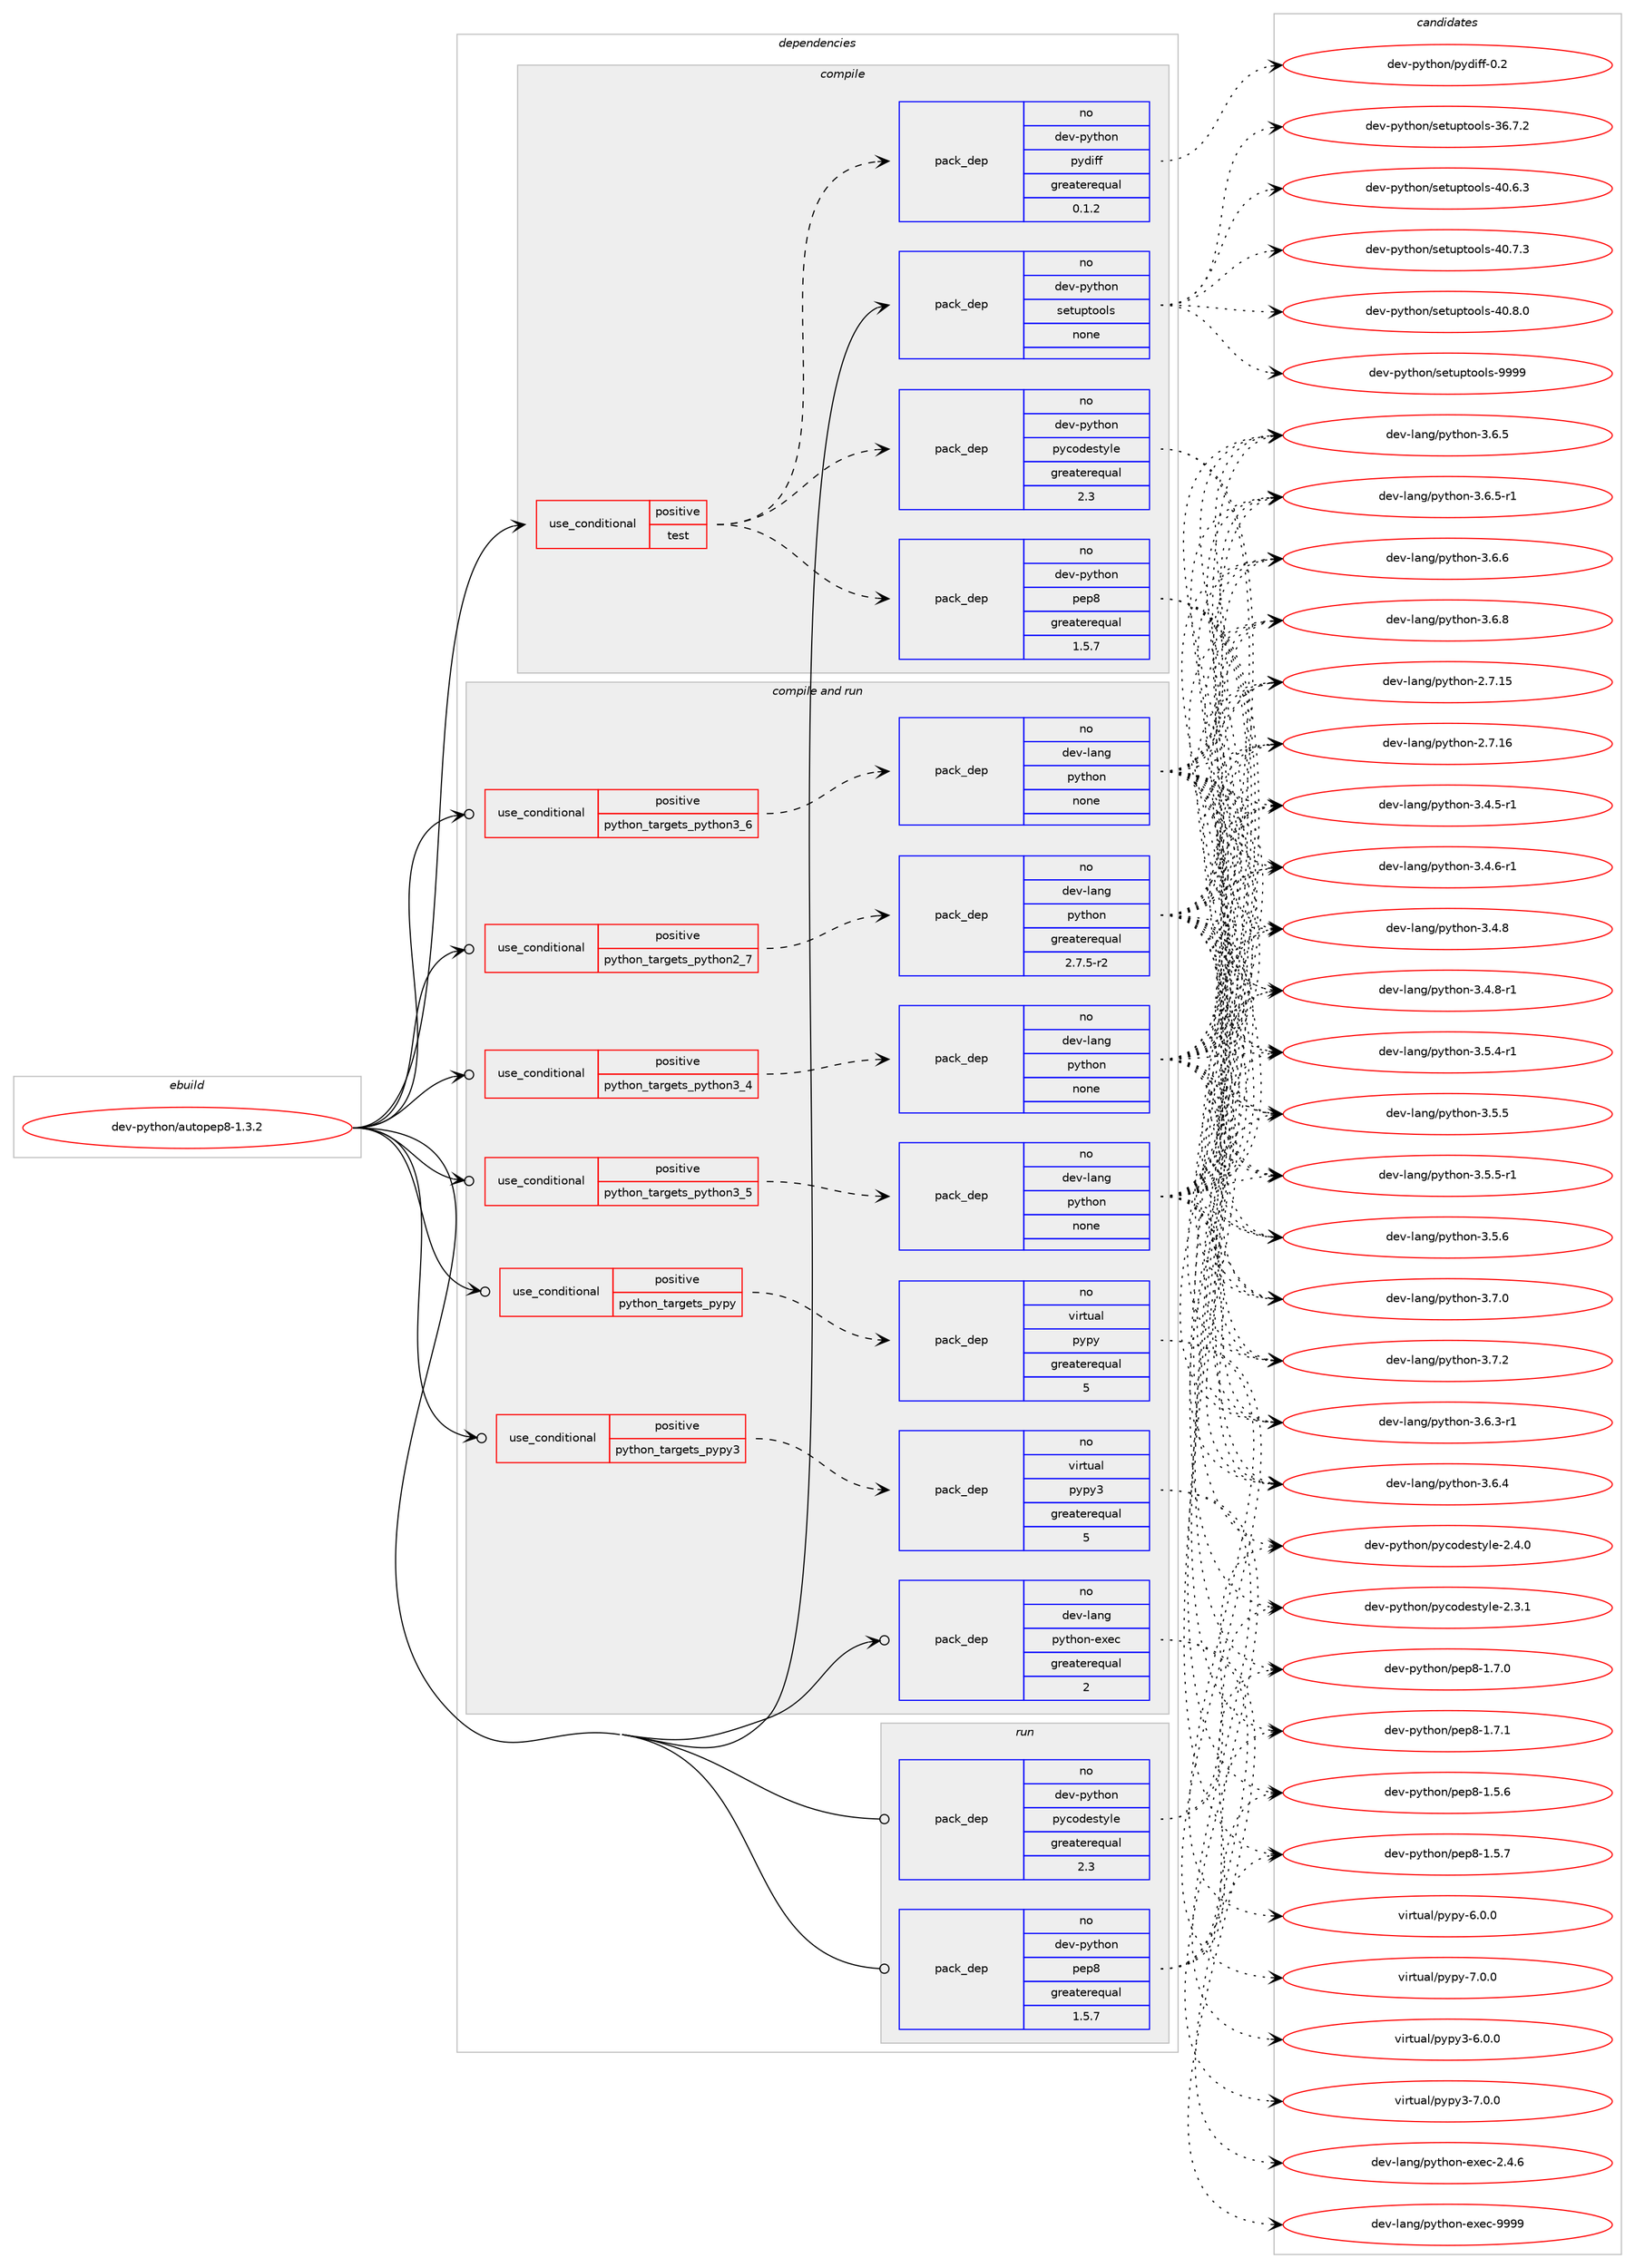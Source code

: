 digraph prolog {

# *************
# Graph options
# *************

newrank=true;
concentrate=true;
compound=true;
graph [rankdir=LR,fontname=Helvetica,fontsize=10,ranksep=1.5];#, ranksep=2.5, nodesep=0.2];
edge  [arrowhead=vee];
node  [fontname=Helvetica,fontsize=10];

# **********
# The ebuild
# **********

subgraph cluster_leftcol {
color=gray;
rank=same;
label=<<i>ebuild</i>>;
id [label="dev-python/autopep8-1.3.2", color=red, width=4, href="../dev-python/autopep8-1.3.2.svg"];
}

# ****************
# The dependencies
# ****************

subgraph cluster_midcol {
color=gray;
label=<<i>dependencies</i>>;
subgraph cluster_compile {
fillcolor="#eeeeee";
style=filled;
label=<<i>compile</i>>;
subgraph cond371313 {
dependency1399942 [label=<<TABLE BORDER="0" CELLBORDER="1" CELLSPACING="0" CELLPADDING="4"><TR><TD ROWSPAN="3" CELLPADDING="10">use_conditional</TD></TR><TR><TD>positive</TD></TR><TR><TD>test</TD></TR></TABLE>>, shape=none, color=red];
subgraph pack1005403 {
dependency1399943 [label=<<TABLE BORDER="0" CELLBORDER="1" CELLSPACING="0" CELLPADDING="4" WIDTH="220"><TR><TD ROWSPAN="6" CELLPADDING="30">pack_dep</TD></TR><TR><TD WIDTH="110">no</TD></TR><TR><TD>dev-python</TD></TR><TR><TD>pep8</TD></TR><TR><TD>greaterequal</TD></TR><TR><TD>1.5.7</TD></TR></TABLE>>, shape=none, color=blue];
}
dependency1399942:e -> dependency1399943:w [weight=20,style="dashed",arrowhead="vee"];
subgraph pack1005404 {
dependency1399944 [label=<<TABLE BORDER="0" CELLBORDER="1" CELLSPACING="0" CELLPADDING="4" WIDTH="220"><TR><TD ROWSPAN="6" CELLPADDING="30">pack_dep</TD></TR><TR><TD WIDTH="110">no</TD></TR><TR><TD>dev-python</TD></TR><TR><TD>pycodestyle</TD></TR><TR><TD>greaterequal</TD></TR><TR><TD>2.3</TD></TR></TABLE>>, shape=none, color=blue];
}
dependency1399942:e -> dependency1399944:w [weight=20,style="dashed",arrowhead="vee"];
subgraph pack1005405 {
dependency1399945 [label=<<TABLE BORDER="0" CELLBORDER="1" CELLSPACING="0" CELLPADDING="4" WIDTH="220"><TR><TD ROWSPAN="6" CELLPADDING="30">pack_dep</TD></TR><TR><TD WIDTH="110">no</TD></TR><TR><TD>dev-python</TD></TR><TR><TD>pydiff</TD></TR><TR><TD>greaterequal</TD></TR><TR><TD>0.1.2</TD></TR></TABLE>>, shape=none, color=blue];
}
dependency1399942:e -> dependency1399945:w [weight=20,style="dashed",arrowhead="vee"];
}
id:e -> dependency1399942:w [weight=20,style="solid",arrowhead="vee"];
subgraph pack1005406 {
dependency1399946 [label=<<TABLE BORDER="0" CELLBORDER="1" CELLSPACING="0" CELLPADDING="4" WIDTH="220"><TR><TD ROWSPAN="6" CELLPADDING="30">pack_dep</TD></TR><TR><TD WIDTH="110">no</TD></TR><TR><TD>dev-python</TD></TR><TR><TD>setuptools</TD></TR><TR><TD>none</TD></TR><TR><TD></TD></TR></TABLE>>, shape=none, color=blue];
}
id:e -> dependency1399946:w [weight=20,style="solid",arrowhead="vee"];
}
subgraph cluster_compileandrun {
fillcolor="#eeeeee";
style=filled;
label=<<i>compile and run</i>>;
subgraph cond371314 {
dependency1399947 [label=<<TABLE BORDER="0" CELLBORDER="1" CELLSPACING="0" CELLPADDING="4"><TR><TD ROWSPAN="3" CELLPADDING="10">use_conditional</TD></TR><TR><TD>positive</TD></TR><TR><TD>python_targets_pypy</TD></TR></TABLE>>, shape=none, color=red];
subgraph pack1005407 {
dependency1399948 [label=<<TABLE BORDER="0" CELLBORDER="1" CELLSPACING="0" CELLPADDING="4" WIDTH="220"><TR><TD ROWSPAN="6" CELLPADDING="30">pack_dep</TD></TR><TR><TD WIDTH="110">no</TD></TR><TR><TD>virtual</TD></TR><TR><TD>pypy</TD></TR><TR><TD>greaterequal</TD></TR><TR><TD>5</TD></TR></TABLE>>, shape=none, color=blue];
}
dependency1399947:e -> dependency1399948:w [weight=20,style="dashed",arrowhead="vee"];
}
id:e -> dependency1399947:w [weight=20,style="solid",arrowhead="odotvee"];
subgraph cond371315 {
dependency1399949 [label=<<TABLE BORDER="0" CELLBORDER="1" CELLSPACING="0" CELLPADDING="4"><TR><TD ROWSPAN="3" CELLPADDING="10">use_conditional</TD></TR><TR><TD>positive</TD></TR><TR><TD>python_targets_pypy3</TD></TR></TABLE>>, shape=none, color=red];
subgraph pack1005408 {
dependency1399950 [label=<<TABLE BORDER="0" CELLBORDER="1" CELLSPACING="0" CELLPADDING="4" WIDTH="220"><TR><TD ROWSPAN="6" CELLPADDING="30">pack_dep</TD></TR><TR><TD WIDTH="110">no</TD></TR><TR><TD>virtual</TD></TR><TR><TD>pypy3</TD></TR><TR><TD>greaterequal</TD></TR><TR><TD>5</TD></TR></TABLE>>, shape=none, color=blue];
}
dependency1399949:e -> dependency1399950:w [weight=20,style="dashed",arrowhead="vee"];
}
id:e -> dependency1399949:w [weight=20,style="solid",arrowhead="odotvee"];
subgraph cond371316 {
dependency1399951 [label=<<TABLE BORDER="0" CELLBORDER="1" CELLSPACING="0" CELLPADDING="4"><TR><TD ROWSPAN="3" CELLPADDING="10">use_conditional</TD></TR><TR><TD>positive</TD></TR><TR><TD>python_targets_python2_7</TD></TR></TABLE>>, shape=none, color=red];
subgraph pack1005409 {
dependency1399952 [label=<<TABLE BORDER="0" CELLBORDER="1" CELLSPACING="0" CELLPADDING="4" WIDTH="220"><TR><TD ROWSPAN="6" CELLPADDING="30">pack_dep</TD></TR><TR><TD WIDTH="110">no</TD></TR><TR><TD>dev-lang</TD></TR><TR><TD>python</TD></TR><TR><TD>greaterequal</TD></TR><TR><TD>2.7.5-r2</TD></TR></TABLE>>, shape=none, color=blue];
}
dependency1399951:e -> dependency1399952:w [weight=20,style="dashed",arrowhead="vee"];
}
id:e -> dependency1399951:w [weight=20,style="solid",arrowhead="odotvee"];
subgraph cond371317 {
dependency1399953 [label=<<TABLE BORDER="0" CELLBORDER="1" CELLSPACING="0" CELLPADDING="4"><TR><TD ROWSPAN="3" CELLPADDING="10">use_conditional</TD></TR><TR><TD>positive</TD></TR><TR><TD>python_targets_python3_4</TD></TR></TABLE>>, shape=none, color=red];
subgraph pack1005410 {
dependency1399954 [label=<<TABLE BORDER="0" CELLBORDER="1" CELLSPACING="0" CELLPADDING="4" WIDTH="220"><TR><TD ROWSPAN="6" CELLPADDING="30">pack_dep</TD></TR><TR><TD WIDTH="110">no</TD></TR><TR><TD>dev-lang</TD></TR><TR><TD>python</TD></TR><TR><TD>none</TD></TR><TR><TD></TD></TR></TABLE>>, shape=none, color=blue];
}
dependency1399953:e -> dependency1399954:w [weight=20,style="dashed",arrowhead="vee"];
}
id:e -> dependency1399953:w [weight=20,style="solid",arrowhead="odotvee"];
subgraph cond371318 {
dependency1399955 [label=<<TABLE BORDER="0" CELLBORDER="1" CELLSPACING="0" CELLPADDING="4"><TR><TD ROWSPAN="3" CELLPADDING="10">use_conditional</TD></TR><TR><TD>positive</TD></TR><TR><TD>python_targets_python3_5</TD></TR></TABLE>>, shape=none, color=red];
subgraph pack1005411 {
dependency1399956 [label=<<TABLE BORDER="0" CELLBORDER="1" CELLSPACING="0" CELLPADDING="4" WIDTH="220"><TR><TD ROWSPAN="6" CELLPADDING="30">pack_dep</TD></TR><TR><TD WIDTH="110">no</TD></TR><TR><TD>dev-lang</TD></TR><TR><TD>python</TD></TR><TR><TD>none</TD></TR><TR><TD></TD></TR></TABLE>>, shape=none, color=blue];
}
dependency1399955:e -> dependency1399956:w [weight=20,style="dashed",arrowhead="vee"];
}
id:e -> dependency1399955:w [weight=20,style="solid",arrowhead="odotvee"];
subgraph cond371319 {
dependency1399957 [label=<<TABLE BORDER="0" CELLBORDER="1" CELLSPACING="0" CELLPADDING="4"><TR><TD ROWSPAN="3" CELLPADDING="10">use_conditional</TD></TR><TR><TD>positive</TD></TR><TR><TD>python_targets_python3_6</TD></TR></TABLE>>, shape=none, color=red];
subgraph pack1005412 {
dependency1399958 [label=<<TABLE BORDER="0" CELLBORDER="1" CELLSPACING="0" CELLPADDING="4" WIDTH="220"><TR><TD ROWSPAN="6" CELLPADDING="30">pack_dep</TD></TR><TR><TD WIDTH="110">no</TD></TR><TR><TD>dev-lang</TD></TR><TR><TD>python</TD></TR><TR><TD>none</TD></TR><TR><TD></TD></TR></TABLE>>, shape=none, color=blue];
}
dependency1399957:e -> dependency1399958:w [weight=20,style="dashed",arrowhead="vee"];
}
id:e -> dependency1399957:w [weight=20,style="solid",arrowhead="odotvee"];
subgraph pack1005413 {
dependency1399959 [label=<<TABLE BORDER="0" CELLBORDER="1" CELLSPACING="0" CELLPADDING="4" WIDTH="220"><TR><TD ROWSPAN="6" CELLPADDING="30">pack_dep</TD></TR><TR><TD WIDTH="110">no</TD></TR><TR><TD>dev-lang</TD></TR><TR><TD>python-exec</TD></TR><TR><TD>greaterequal</TD></TR><TR><TD>2</TD></TR></TABLE>>, shape=none, color=blue];
}
id:e -> dependency1399959:w [weight=20,style="solid",arrowhead="odotvee"];
}
subgraph cluster_run {
fillcolor="#eeeeee";
style=filled;
label=<<i>run</i>>;
subgraph pack1005414 {
dependency1399960 [label=<<TABLE BORDER="0" CELLBORDER="1" CELLSPACING="0" CELLPADDING="4" WIDTH="220"><TR><TD ROWSPAN="6" CELLPADDING="30">pack_dep</TD></TR><TR><TD WIDTH="110">no</TD></TR><TR><TD>dev-python</TD></TR><TR><TD>pep8</TD></TR><TR><TD>greaterequal</TD></TR><TR><TD>1.5.7</TD></TR></TABLE>>, shape=none, color=blue];
}
id:e -> dependency1399960:w [weight=20,style="solid",arrowhead="odot"];
subgraph pack1005415 {
dependency1399961 [label=<<TABLE BORDER="0" CELLBORDER="1" CELLSPACING="0" CELLPADDING="4" WIDTH="220"><TR><TD ROWSPAN="6" CELLPADDING="30">pack_dep</TD></TR><TR><TD WIDTH="110">no</TD></TR><TR><TD>dev-python</TD></TR><TR><TD>pycodestyle</TD></TR><TR><TD>greaterequal</TD></TR><TR><TD>2.3</TD></TR></TABLE>>, shape=none, color=blue];
}
id:e -> dependency1399961:w [weight=20,style="solid",arrowhead="odot"];
}
}

# **************
# The candidates
# **************

subgraph cluster_choices {
rank=same;
color=gray;
label=<<i>candidates</i>>;

subgraph choice1005403 {
color=black;
nodesep=1;
choice100101118451121211161041111104711210111256454946534654 [label="dev-python/pep8-1.5.6", color=red, width=4,href="../dev-python/pep8-1.5.6.svg"];
choice100101118451121211161041111104711210111256454946534655 [label="dev-python/pep8-1.5.7", color=red, width=4,href="../dev-python/pep8-1.5.7.svg"];
choice100101118451121211161041111104711210111256454946554648 [label="dev-python/pep8-1.7.0", color=red, width=4,href="../dev-python/pep8-1.7.0.svg"];
choice100101118451121211161041111104711210111256454946554649 [label="dev-python/pep8-1.7.1", color=red, width=4,href="../dev-python/pep8-1.7.1.svg"];
dependency1399943:e -> choice100101118451121211161041111104711210111256454946534654:w [style=dotted,weight="100"];
dependency1399943:e -> choice100101118451121211161041111104711210111256454946534655:w [style=dotted,weight="100"];
dependency1399943:e -> choice100101118451121211161041111104711210111256454946554648:w [style=dotted,weight="100"];
dependency1399943:e -> choice100101118451121211161041111104711210111256454946554649:w [style=dotted,weight="100"];
}
subgraph choice1005404 {
color=black;
nodesep=1;
choice100101118451121211161041111104711212199111100101115116121108101455046514649 [label="dev-python/pycodestyle-2.3.1", color=red, width=4,href="../dev-python/pycodestyle-2.3.1.svg"];
choice100101118451121211161041111104711212199111100101115116121108101455046524648 [label="dev-python/pycodestyle-2.4.0", color=red, width=4,href="../dev-python/pycodestyle-2.4.0.svg"];
dependency1399944:e -> choice100101118451121211161041111104711212199111100101115116121108101455046514649:w [style=dotted,weight="100"];
dependency1399944:e -> choice100101118451121211161041111104711212199111100101115116121108101455046524648:w [style=dotted,weight="100"];
}
subgraph choice1005405 {
color=black;
nodesep=1;
choice100101118451121211161041111104711212110010510210245484650 [label="dev-python/pydiff-0.2", color=red, width=4,href="../dev-python/pydiff-0.2.svg"];
dependency1399945:e -> choice100101118451121211161041111104711212110010510210245484650:w [style=dotted,weight="100"];
}
subgraph choice1005406 {
color=black;
nodesep=1;
choice100101118451121211161041111104711510111611711211611111110811545515446554650 [label="dev-python/setuptools-36.7.2", color=red, width=4,href="../dev-python/setuptools-36.7.2.svg"];
choice100101118451121211161041111104711510111611711211611111110811545524846544651 [label="dev-python/setuptools-40.6.3", color=red, width=4,href="../dev-python/setuptools-40.6.3.svg"];
choice100101118451121211161041111104711510111611711211611111110811545524846554651 [label="dev-python/setuptools-40.7.3", color=red, width=4,href="../dev-python/setuptools-40.7.3.svg"];
choice100101118451121211161041111104711510111611711211611111110811545524846564648 [label="dev-python/setuptools-40.8.0", color=red, width=4,href="../dev-python/setuptools-40.8.0.svg"];
choice10010111845112121116104111110471151011161171121161111111081154557575757 [label="dev-python/setuptools-9999", color=red, width=4,href="../dev-python/setuptools-9999.svg"];
dependency1399946:e -> choice100101118451121211161041111104711510111611711211611111110811545515446554650:w [style=dotted,weight="100"];
dependency1399946:e -> choice100101118451121211161041111104711510111611711211611111110811545524846544651:w [style=dotted,weight="100"];
dependency1399946:e -> choice100101118451121211161041111104711510111611711211611111110811545524846554651:w [style=dotted,weight="100"];
dependency1399946:e -> choice100101118451121211161041111104711510111611711211611111110811545524846564648:w [style=dotted,weight="100"];
dependency1399946:e -> choice10010111845112121116104111110471151011161171121161111111081154557575757:w [style=dotted,weight="100"];
}
subgraph choice1005407 {
color=black;
nodesep=1;
choice1181051141161179710847112121112121455446484648 [label="virtual/pypy-6.0.0", color=red, width=4,href="../virtual/pypy-6.0.0.svg"];
choice1181051141161179710847112121112121455546484648 [label="virtual/pypy-7.0.0", color=red, width=4,href="../virtual/pypy-7.0.0.svg"];
dependency1399948:e -> choice1181051141161179710847112121112121455446484648:w [style=dotted,weight="100"];
dependency1399948:e -> choice1181051141161179710847112121112121455546484648:w [style=dotted,weight="100"];
}
subgraph choice1005408 {
color=black;
nodesep=1;
choice118105114116117971084711212111212151455446484648 [label="virtual/pypy3-6.0.0", color=red, width=4,href="../virtual/pypy3-6.0.0.svg"];
choice118105114116117971084711212111212151455546484648 [label="virtual/pypy3-7.0.0", color=red, width=4,href="../virtual/pypy3-7.0.0.svg"];
dependency1399950:e -> choice118105114116117971084711212111212151455446484648:w [style=dotted,weight="100"];
dependency1399950:e -> choice118105114116117971084711212111212151455546484648:w [style=dotted,weight="100"];
}
subgraph choice1005409 {
color=black;
nodesep=1;
choice10010111845108971101034711212111610411111045504655464953 [label="dev-lang/python-2.7.15", color=red, width=4,href="../dev-lang/python-2.7.15.svg"];
choice10010111845108971101034711212111610411111045504655464954 [label="dev-lang/python-2.7.16", color=red, width=4,href="../dev-lang/python-2.7.16.svg"];
choice1001011184510897110103471121211161041111104551465246534511449 [label="dev-lang/python-3.4.5-r1", color=red, width=4,href="../dev-lang/python-3.4.5-r1.svg"];
choice1001011184510897110103471121211161041111104551465246544511449 [label="dev-lang/python-3.4.6-r1", color=red, width=4,href="../dev-lang/python-3.4.6-r1.svg"];
choice100101118451089711010347112121116104111110455146524656 [label="dev-lang/python-3.4.8", color=red, width=4,href="../dev-lang/python-3.4.8.svg"];
choice1001011184510897110103471121211161041111104551465246564511449 [label="dev-lang/python-3.4.8-r1", color=red, width=4,href="../dev-lang/python-3.4.8-r1.svg"];
choice1001011184510897110103471121211161041111104551465346524511449 [label="dev-lang/python-3.5.4-r1", color=red, width=4,href="../dev-lang/python-3.5.4-r1.svg"];
choice100101118451089711010347112121116104111110455146534653 [label="dev-lang/python-3.5.5", color=red, width=4,href="../dev-lang/python-3.5.5.svg"];
choice1001011184510897110103471121211161041111104551465346534511449 [label="dev-lang/python-3.5.5-r1", color=red, width=4,href="../dev-lang/python-3.5.5-r1.svg"];
choice100101118451089711010347112121116104111110455146534654 [label="dev-lang/python-3.5.6", color=red, width=4,href="../dev-lang/python-3.5.6.svg"];
choice1001011184510897110103471121211161041111104551465446514511449 [label="dev-lang/python-3.6.3-r1", color=red, width=4,href="../dev-lang/python-3.6.3-r1.svg"];
choice100101118451089711010347112121116104111110455146544652 [label="dev-lang/python-3.6.4", color=red, width=4,href="../dev-lang/python-3.6.4.svg"];
choice100101118451089711010347112121116104111110455146544653 [label="dev-lang/python-3.6.5", color=red, width=4,href="../dev-lang/python-3.6.5.svg"];
choice1001011184510897110103471121211161041111104551465446534511449 [label="dev-lang/python-3.6.5-r1", color=red, width=4,href="../dev-lang/python-3.6.5-r1.svg"];
choice100101118451089711010347112121116104111110455146544654 [label="dev-lang/python-3.6.6", color=red, width=4,href="../dev-lang/python-3.6.6.svg"];
choice100101118451089711010347112121116104111110455146544656 [label="dev-lang/python-3.6.8", color=red, width=4,href="../dev-lang/python-3.6.8.svg"];
choice100101118451089711010347112121116104111110455146554648 [label="dev-lang/python-3.7.0", color=red, width=4,href="../dev-lang/python-3.7.0.svg"];
choice100101118451089711010347112121116104111110455146554650 [label="dev-lang/python-3.7.2", color=red, width=4,href="../dev-lang/python-3.7.2.svg"];
dependency1399952:e -> choice10010111845108971101034711212111610411111045504655464953:w [style=dotted,weight="100"];
dependency1399952:e -> choice10010111845108971101034711212111610411111045504655464954:w [style=dotted,weight="100"];
dependency1399952:e -> choice1001011184510897110103471121211161041111104551465246534511449:w [style=dotted,weight="100"];
dependency1399952:e -> choice1001011184510897110103471121211161041111104551465246544511449:w [style=dotted,weight="100"];
dependency1399952:e -> choice100101118451089711010347112121116104111110455146524656:w [style=dotted,weight="100"];
dependency1399952:e -> choice1001011184510897110103471121211161041111104551465246564511449:w [style=dotted,weight="100"];
dependency1399952:e -> choice1001011184510897110103471121211161041111104551465346524511449:w [style=dotted,weight="100"];
dependency1399952:e -> choice100101118451089711010347112121116104111110455146534653:w [style=dotted,weight="100"];
dependency1399952:e -> choice1001011184510897110103471121211161041111104551465346534511449:w [style=dotted,weight="100"];
dependency1399952:e -> choice100101118451089711010347112121116104111110455146534654:w [style=dotted,weight="100"];
dependency1399952:e -> choice1001011184510897110103471121211161041111104551465446514511449:w [style=dotted,weight="100"];
dependency1399952:e -> choice100101118451089711010347112121116104111110455146544652:w [style=dotted,weight="100"];
dependency1399952:e -> choice100101118451089711010347112121116104111110455146544653:w [style=dotted,weight="100"];
dependency1399952:e -> choice1001011184510897110103471121211161041111104551465446534511449:w [style=dotted,weight="100"];
dependency1399952:e -> choice100101118451089711010347112121116104111110455146544654:w [style=dotted,weight="100"];
dependency1399952:e -> choice100101118451089711010347112121116104111110455146544656:w [style=dotted,weight="100"];
dependency1399952:e -> choice100101118451089711010347112121116104111110455146554648:w [style=dotted,weight="100"];
dependency1399952:e -> choice100101118451089711010347112121116104111110455146554650:w [style=dotted,weight="100"];
}
subgraph choice1005410 {
color=black;
nodesep=1;
choice10010111845108971101034711212111610411111045504655464953 [label="dev-lang/python-2.7.15", color=red, width=4,href="../dev-lang/python-2.7.15.svg"];
choice10010111845108971101034711212111610411111045504655464954 [label="dev-lang/python-2.7.16", color=red, width=4,href="../dev-lang/python-2.7.16.svg"];
choice1001011184510897110103471121211161041111104551465246534511449 [label="dev-lang/python-3.4.5-r1", color=red, width=4,href="../dev-lang/python-3.4.5-r1.svg"];
choice1001011184510897110103471121211161041111104551465246544511449 [label="dev-lang/python-3.4.6-r1", color=red, width=4,href="../dev-lang/python-3.4.6-r1.svg"];
choice100101118451089711010347112121116104111110455146524656 [label="dev-lang/python-3.4.8", color=red, width=4,href="../dev-lang/python-3.4.8.svg"];
choice1001011184510897110103471121211161041111104551465246564511449 [label="dev-lang/python-3.4.8-r1", color=red, width=4,href="../dev-lang/python-3.4.8-r1.svg"];
choice1001011184510897110103471121211161041111104551465346524511449 [label="dev-lang/python-3.5.4-r1", color=red, width=4,href="../dev-lang/python-3.5.4-r1.svg"];
choice100101118451089711010347112121116104111110455146534653 [label="dev-lang/python-3.5.5", color=red, width=4,href="../dev-lang/python-3.5.5.svg"];
choice1001011184510897110103471121211161041111104551465346534511449 [label="dev-lang/python-3.5.5-r1", color=red, width=4,href="../dev-lang/python-3.5.5-r1.svg"];
choice100101118451089711010347112121116104111110455146534654 [label="dev-lang/python-3.5.6", color=red, width=4,href="../dev-lang/python-3.5.6.svg"];
choice1001011184510897110103471121211161041111104551465446514511449 [label="dev-lang/python-3.6.3-r1", color=red, width=4,href="../dev-lang/python-3.6.3-r1.svg"];
choice100101118451089711010347112121116104111110455146544652 [label="dev-lang/python-3.6.4", color=red, width=4,href="../dev-lang/python-3.6.4.svg"];
choice100101118451089711010347112121116104111110455146544653 [label="dev-lang/python-3.6.5", color=red, width=4,href="../dev-lang/python-3.6.5.svg"];
choice1001011184510897110103471121211161041111104551465446534511449 [label="dev-lang/python-3.6.5-r1", color=red, width=4,href="../dev-lang/python-3.6.5-r1.svg"];
choice100101118451089711010347112121116104111110455146544654 [label="dev-lang/python-3.6.6", color=red, width=4,href="../dev-lang/python-3.6.6.svg"];
choice100101118451089711010347112121116104111110455146544656 [label="dev-lang/python-3.6.8", color=red, width=4,href="../dev-lang/python-3.6.8.svg"];
choice100101118451089711010347112121116104111110455146554648 [label="dev-lang/python-3.7.0", color=red, width=4,href="../dev-lang/python-3.7.0.svg"];
choice100101118451089711010347112121116104111110455146554650 [label="dev-lang/python-3.7.2", color=red, width=4,href="../dev-lang/python-3.7.2.svg"];
dependency1399954:e -> choice10010111845108971101034711212111610411111045504655464953:w [style=dotted,weight="100"];
dependency1399954:e -> choice10010111845108971101034711212111610411111045504655464954:w [style=dotted,weight="100"];
dependency1399954:e -> choice1001011184510897110103471121211161041111104551465246534511449:w [style=dotted,weight="100"];
dependency1399954:e -> choice1001011184510897110103471121211161041111104551465246544511449:w [style=dotted,weight="100"];
dependency1399954:e -> choice100101118451089711010347112121116104111110455146524656:w [style=dotted,weight="100"];
dependency1399954:e -> choice1001011184510897110103471121211161041111104551465246564511449:w [style=dotted,weight="100"];
dependency1399954:e -> choice1001011184510897110103471121211161041111104551465346524511449:w [style=dotted,weight="100"];
dependency1399954:e -> choice100101118451089711010347112121116104111110455146534653:w [style=dotted,weight="100"];
dependency1399954:e -> choice1001011184510897110103471121211161041111104551465346534511449:w [style=dotted,weight="100"];
dependency1399954:e -> choice100101118451089711010347112121116104111110455146534654:w [style=dotted,weight="100"];
dependency1399954:e -> choice1001011184510897110103471121211161041111104551465446514511449:w [style=dotted,weight="100"];
dependency1399954:e -> choice100101118451089711010347112121116104111110455146544652:w [style=dotted,weight="100"];
dependency1399954:e -> choice100101118451089711010347112121116104111110455146544653:w [style=dotted,weight="100"];
dependency1399954:e -> choice1001011184510897110103471121211161041111104551465446534511449:w [style=dotted,weight="100"];
dependency1399954:e -> choice100101118451089711010347112121116104111110455146544654:w [style=dotted,weight="100"];
dependency1399954:e -> choice100101118451089711010347112121116104111110455146544656:w [style=dotted,weight="100"];
dependency1399954:e -> choice100101118451089711010347112121116104111110455146554648:w [style=dotted,weight="100"];
dependency1399954:e -> choice100101118451089711010347112121116104111110455146554650:w [style=dotted,weight="100"];
}
subgraph choice1005411 {
color=black;
nodesep=1;
choice10010111845108971101034711212111610411111045504655464953 [label="dev-lang/python-2.7.15", color=red, width=4,href="../dev-lang/python-2.7.15.svg"];
choice10010111845108971101034711212111610411111045504655464954 [label="dev-lang/python-2.7.16", color=red, width=4,href="../dev-lang/python-2.7.16.svg"];
choice1001011184510897110103471121211161041111104551465246534511449 [label="dev-lang/python-3.4.5-r1", color=red, width=4,href="../dev-lang/python-3.4.5-r1.svg"];
choice1001011184510897110103471121211161041111104551465246544511449 [label="dev-lang/python-3.4.6-r1", color=red, width=4,href="../dev-lang/python-3.4.6-r1.svg"];
choice100101118451089711010347112121116104111110455146524656 [label="dev-lang/python-3.4.8", color=red, width=4,href="../dev-lang/python-3.4.8.svg"];
choice1001011184510897110103471121211161041111104551465246564511449 [label="dev-lang/python-3.4.8-r1", color=red, width=4,href="../dev-lang/python-3.4.8-r1.svg"];
choice1001011184510897110103471121211161041111104551465346524511449 [label="dev-lang/python-3.5.4-r1", color=red, width=4,href="../dev-lang/python-3.5.4-r1.svg"];
choice100101118451089711010347112121116104111110455146534653 [label="dev-lang/python-3.5.5", color=red, width=4,href="../dev-lang/python-3.5.5.svg"];
choice1001011184510897110103471121211161041111104551465346534511449 [label="dev-lang/python-3.5.5-r1", color=red, width=4,href="../dev-lang/python-3.5.5-r1.svg"];
choice100101118451089711010347112121116104111110455146534654 [label="dev-lang/python-3.5.6", color=red, width=4,href="../dev-lang/python-3.5.6.svg"];
choice1001011184510897110103471121211161041111104551465446514511449 [label="dev-lang/python-3.6.3-r1", color=red, width=4,href="../dev-lang/python-3.6.3-r1.svg"];
choice100101118451089711010347112121116104111110455146544652 [label="dev-lang/python-3.6.4", color=red, width=4,href="../dev-lang/python-3.6.4.svg"];
choice100101118451089711010347112121116104111110455146544653 [label="dev-lang/python-3.6.5", color=red, width=4,href="../dev-lang/python-3.6.5.svg"];
choice1001011184510897110103471121211161041111104551465446534511449 [label="dev-lang/python-3.6.5-r1", color=red, width=4,href="../dev-lang/python-3.6.5-r1.svg"];
choice100101118451089711010347112121116104111110455146544654 [label="dev-lang/python-3.6.6", color=red, width=4,href="../dev-lang/python-3.6.6.svg"];
choice100101118451089711010347112121116104111110455146544656 [label="dev-lang/python-3.6.8", color=red, width=4,href="../dev-lang/python-3.6.8.svg"];
choice100101118451089711010347112121116104111110455146554648 [label="dev-lang/python-3.7.0", color=red, width=4,href="../dev-lang/python-3.7.0.svg"];
choice100101118451089711010347112121116104111110455146554650 [label="dev-lang/python-3.7.2", color=red, width=4,href="../dev-lang/python-3.7.2.svg"];
dependency1399956:e -> choice10010111845108971101034711212111610411111045504655464953:w [style=dotted,weight="100"];
dependency1399956:e -> choice10010111845108971101034711212111610411111045504655464954:w [style=dotted,weight="100"];
dependency1399956:e -> choice1001011184510897110103471121211161041111104551465246534511449:w [style=dotted,weight="100"];
dependency1399956:e -> choice1001011184510897110103471121211161041111104551465246544511449:w [style=dotted,weight="100"];
dependency1399956:e -> choice100101118451089711010347112121116104111110455146524656:w [style=dotted,weight="100"];
dependency1399956:e -> choice1001011184510897110103471121211161041111104551465246564511449:w [style=dotted,weight="100"];
dependency1399956:e -> choice1001011184510897110103471121211161041111104551465346524511449:w [style=dotted,weight="100"];
dependency1399956:e -> choice100101118451089711010347112121116104111110455146534653:w [style=dotted,weight="100"];
dependency1399956:e -> choice1001011184510897110103471121211161041111104551465346534511449:w [style=dotted,weight="100"];
dependency1399956:e -> choice100101118451089711010347112121116104111110455146534654:w [style=dotted,weight="100"];
dependency1399956:e -> choice1001011184510897110103471121211161041111104551465446514511449:w [style=dotted,weight="100"];
dependency1399956:e -> choice100101118451089711010347112121116104111110455146544652:w [style=dotted,weight="100"];
dependency1399956:e -> choice100101118451089711010347112121116104111110455146544653:w [style=dotted,weight="100"];
dependency1399956:e -> choice1001011184510897110103471121211161041111104551465446534511449:w [style=dotted,weight="100"];
dependency1399956:e -> choice100101118451089711010347112121116104111110455146544654:w [style=dotted,weight="100"];
dependency1399956:e -> choice100101118451089711010347112121116104111110455146544656:w [style=dotted,weight="100"];
dependency1399956:e -> choice100101118451089711010347112121116104111110455146554648:w [style=dotted,weight="100"];
dependency1399956:e -> choice100101118451089711010347112121116104111110455146554650:w [style=dotted,weight="100"];
}
subgraph choice1005412 {
color=black;
nodesep=1;
choice10010111845108971101034711212111610411111045504655464953 [label="dev-lang/python-2.7.15", color=red, width=4,href="../dev-lang/python-2.7.15.svg"];
choice10010111845108971101034711212111610411111045504655464954 [label="dev-lang/python-2.7.16", color=red, width=4,href="../dev-lang/python-2.7.16.svg"];
choice1001011184510897110103471121211161041111104551465246534511449 [label="dev-lang/python-3.4.5-r1", color=red, width=4,href="../dev-lang/python-3.4.5-r1.svg"];
choice1001011184510897110103471121211161041111104551465246544511449 [label="dev-lang/python-3.4.6-r1", color=red, width=4,href="../dev-lang/python-3.4.6-r1.svg"];
choice100101118451089711010347112121116104111110455146524656 [label="dev-lang/python-3.4.8", color=red, width=4,href="../dev-lang/python-3.4.8.svg"];
choice1001011184510897110103471121211161041111104551465246564511449 [label="dev-lang/python-3.4.8-r1", color=red, width=4,href="../dev-lang/python-3.4.8-r1.svg"];
choice1001011184510897110103471121211161041111104551465346524511449 [label="dev-lang/python-3.5.4-r1", color=red, width=4,href="../dev-lang/python-3.5.4-r1.svg"];
choice100101118451089711010347112121116104111110455146534653 [label="dev-lang/python-3.5.5", color=red, width=4,href="../dev-lang/python-3.5.5.svg"];
choice1001011184510897110103471121211161041111104551465346534511449 [label="dev-lang/python-3.5.5-r1", color=red, width=4,href="../dev-lang/python-3.5.5-r1.svg"];
choice100101118451089711010347112121116104111110455146534654 [label="dev-lang/python-3.5.6", color=red, width=4,href="../dev-lang/python-3.5.6.svg"];
choice1001011184510897110103471121211161041111104551465446514511449 [label="dev-lang/python-3.6.3-r1", color=red, width=4,href="../dev-lang/python-3.6.3-r1.svg"];
choice100101118451089711010347112121116104111110455146544652 [label="dev-lang/python-3.6.4", color=red, width=4,href="../dev-lang/python-3.6.4.svg"];
choice100101118451089711010347112121116104111110455146544653 [label="dev-lang/python-3.6.5", color=red, width=4,href="../dev-lang/python-3.6.5.svg"];
choice1001011184510897110103471121211161041111104551465446534511449 [label="dev-lang/python-3.6.5-r1", color=red, width=4,href="../dev-lang/python-3.6.5-r1.svg"];
choice100101118451089711010347112121116104111110455146544654 [label="dev-lang/python-3.6.6", color=red, width=4,href="../dev-lang/python-3.6.6.svg"];
choice100101118451089711010347112121116104111110455146544656 [label="dev-lang/python-3.6.8", color=red, width=4,href="../dev-lang/python-3.6.8.svg"];
choice100101118451089711010347112121116104111110455146554648 [label="dev-lang/python-3.7.0", color=red, width=4,href="../dev-lang/python-3.7.0.svg"];
choice100101118451089711010347112121116104111110455146554650 [label="dev-lang/python-3.7.2", color=red, width=4,href="../dev-lang/python-3.7.2.svg"];
dependency1399958:e -> choice10010111845108971101034711212111610411111045504655464953:w [style=dotted,weight="100"];
dependency1399958:e -> choice10010111845108971101034711212111610411111045504655464954:w [style=dotted,weight="100"];
dependency1399958:e -> choice1001011184510897110103471121211161041111104551465246534511449:w [style=dotted,weight="100"];
dependency1399958:e -> choice1001011184510897110103471121211161041111104551465246544511449:w [style=dotted,weight="100"];
dependency1399958:e -> choice100101118451089711010347112121116104111110455146524656:w [style=dotted,weight="100"];
dependency1399958:e -> choice1001011184510897110103471121211161041111104551465246564511449:w [style=dotted,weight="100"];
dependency1399958:e -> choice1001011184510897110103471121211161041111104551465346524511449:w [style=dotted,weight="100"];
dependency1399958:e -> choice100101118451089711010347112121116104111110455146534653:w [style=dotted,weight="100"];
dependency1399958:e -> choice1001011184510897110103471121211161041111104551465346534511449:w [style=dotted,weight="100"];
dependency1399958:e -> choice100101118451089711010347112121116104111110455146534654:w [style=dotted,weight="100"];
dependency1399958:e -> choice1001011184510897110103471121211161041111104551465446514511449:w [style=dotted,weight="100"];
dependency1399958:e -> choice100101118451089711010347112121116104111110455146544652:w [style=dotted,weight="100"];
dependency1399958:e -> choice100101118451089711010347112121116104111110455146544653:w [style=dotted,weight="100"];
dependency1399958:e -> choice1001011184510897110103471121211161041111104551465446534511449:w [style=dotted,weight="100"];
dependency1399958:e -> choice100101118451089711010347112121116104111110455146544654:w [style=dotted,weight="100"];
dependency1399958:e -> choice100101118451089711010347112121116104111110455146544656:w [style=dotted,weight="100"];
dependency1399958:e -> choice100101118451089711010347112121116104111110455146554648:w [style=dotted,weight="100"];
dependency1399958:e -> choice100101118451089711010347112121116104111110455146554650:w [style=dotted,weight="100"];
}
subgraph choice1005413 {
color=black;
nodesep=1;
choice1001011184510897110103471121211161041111104510112010199455046524654 [label="dev-lang/python-exec-2.4.6", color=red, width=4,href="../dev-lang/python-exec-2.4.6.svg"];
choice10010111845108971101034711212111610411111045101120101994557575757 [label="dev-lang/python-exec-9999", color=red, width=4,href="../dev-lang/python-exec-9999.svg"];
dependency1399959:e -> choice1001011184510897110103471121211161041111104510112010199455046524654:w [style=dotted,weight="100"];
dependency1399959:e -> choice10010111845108971101034711212111610411111045101120101994557575757:w [style=dotted,weight="100"];
}
subgraph choice1005414 {
color=black;
nodesep=1;
choice100101118451121211161041111104711210111256454946534654 [label="dev-python/pep8-1.5.6", color=red, width=4,href="../dev-python/pep8-1.5.6.svg"];
choice100101118451121211161041111104711210111256454946534655 [label="dev-python/pep8-1.5.7", color=red, width=4,href="../dev-python/pep8-1.5.7.svg"];
choice100101118451121211161041111104711210111256454946554648 [label="dev-python/pep8-1.7.0", color=red, width=4,href="../dev-python/pep8-1.7.0.svg"];
choice100101118451121211161041111104711210111256454946554649 [label="dev-python/pep8-1.7.1", color=red, width=4,href="../dev-python/pep8-1.7.1.svg"];
dependency1399960:e -> choice100101118451121211161041111104711210111256454946534654:w [style=dotted,weight="100"];
dependency1399960:e -> choice100101118451121211161041111104711210111256454946534655:w [style=dotted,weight="100"];
dependency1399960:e -> choice100101118451121211161041111104711210111256454946554648:w [style=dotted,weight="100"];
dependency1399960:e -> choice100101118451121211161041111104711210111256454946554649:w [style=dotted,weight="100"];
}
subgraph choice1005415 {
color=black;
nodesep=1;
choice100101118451121211161041111104711212199111100101115116121108101455046514649 [label="dev-python/pycodestyle-2.3.1", color=red, width=4,href="../dev-python/pycodestyle-2.3.1.svg"];
choice100101118451121211161041111104711212199111100101115116121108101455046524648 [label="dev-python/pycodestyle-2.4.0", color=red, width=4,href="../dev-python/pycodestyle-2.4.0.svg"];
dependency1399961:e -> choice100101118451121211161041111104711212199111100101115116121108101455046514649:w [style=dotted,weight="100"];
dependency1399961:e -> choice100101118451121211161041111104711212199111100101115116121108101455046524648:w [style=dotted,weight="100"];
}
}

}
